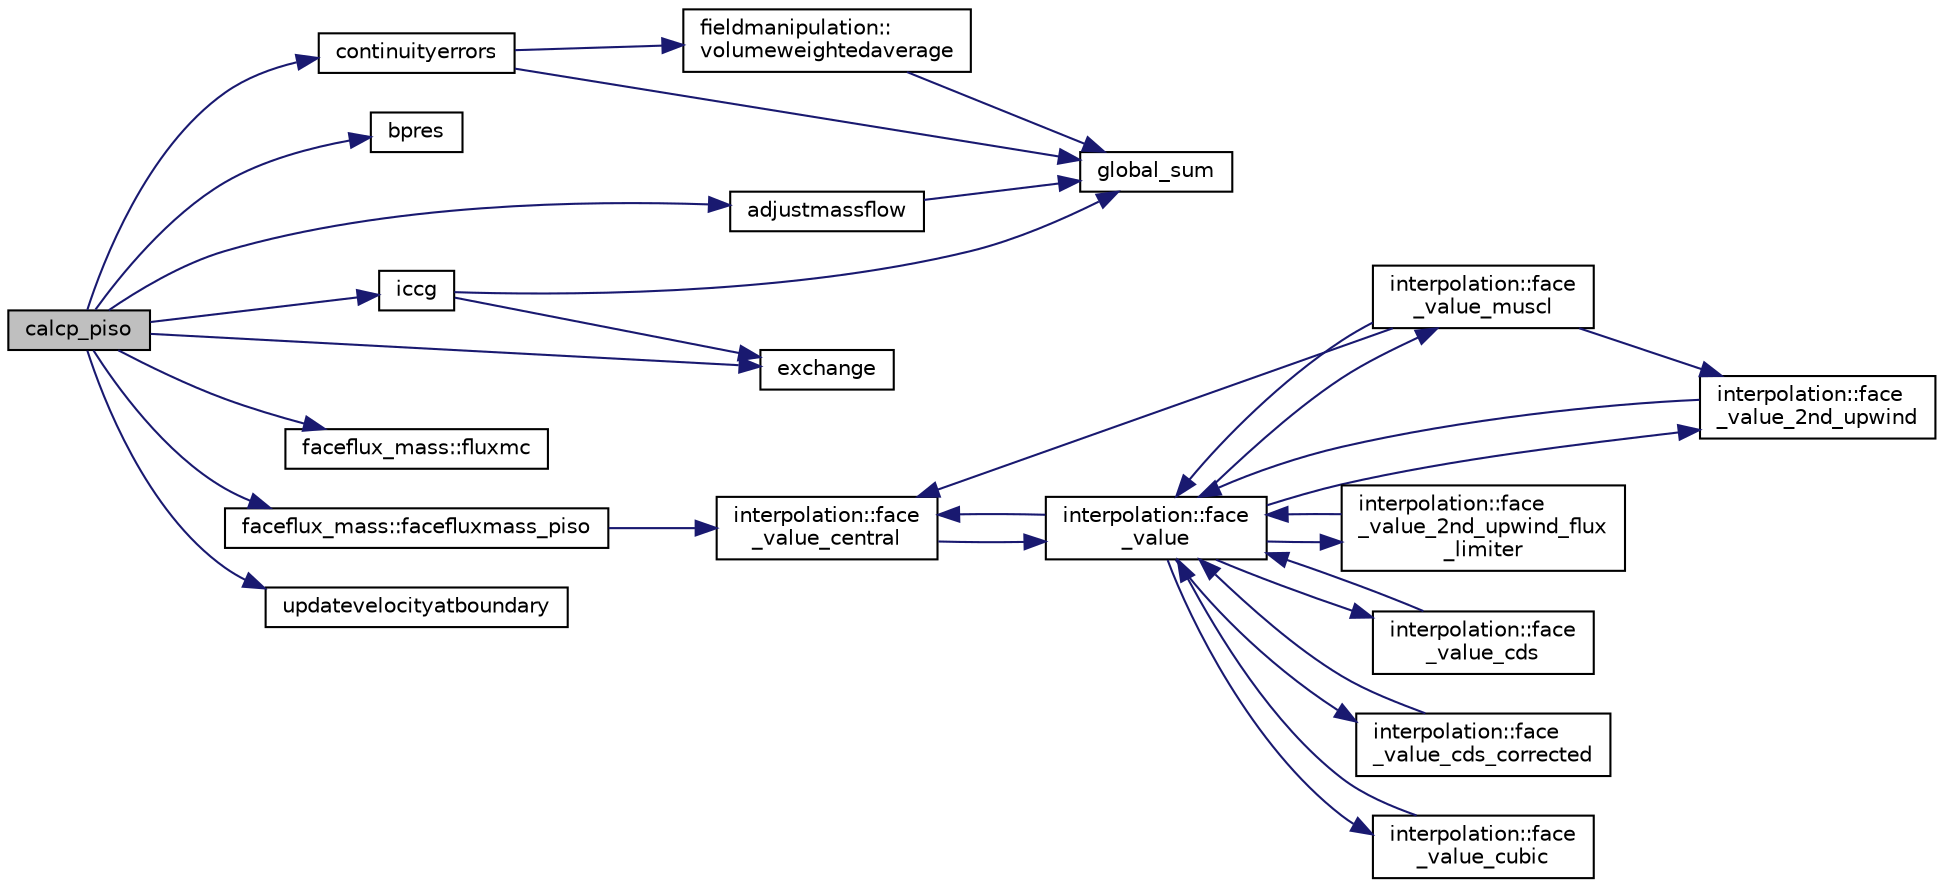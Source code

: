 digraph "calcp_piso"
{
 // LATEX_PDF_SIZE
  edge [fontname="Helvetica",fontsize="10",labelfontname="Helvetica",labelfontsize="10"];
  node [fontname="Helvetica",fontsize="10",shape=record];
  rankdir="LR";
  Node1 [label="calcp_piso",height=0.2,width=0.4,color="black", fillcolor="grey75", style="filled", fontcolor="black",tooltip=" "];
  Node1 -> Node2 [color="midnightblue",fontsize="10",style="solid",fontname="Helvetica"];
  Node2 [label="adjustmassflow",height=0.2,width=0.4,color="black", fillcolor="white", style="filled",URL="$adjustMassFlow_8f90.html#a0134627d1dd26c494025f2b66c15a393",tooltip=" "];
  Node2 -> Node3 [color="midnightblue",fontsize="10",style="solid",fontname="Helvetica"];
  Node3 [label="global_sum",height=0.2,width=0.4,color="black", fillcolor="white", style="filled",URL="$global__sum__mpi_8f90.html#a58e0607c82def5e112fdf461f29d2d9f",tooltip=" "];
  Node1 -> Node4 [color="midnightblue",fontsize="10",style="solid",fontname="Helvetica"];
  Node4 [label="bpres",height=0.2,width=0.4,color="black", fillcolor="white", style="filled",URL="$bpres_8f90.html#aee3bc6cde7646e9ea733a9b2c440e93a",tooltip=" "];
  Node1 -> Node5 [color="midnightblue",fontsize="10",style="solid",fontname="Helvetica"];
  Node5 [label="continuityerrors",height=0.2,width=0.4,color="black", fillcolor="white", style="filled",URL="$continuityErrors_8f90.html#ab3f90391ac7ad523a4231cb78ded3dc9",tooltip=" "];
  Node5 -> Node3 [color="midnightblue",fontsize="10",style="solid",fontname="Helvetica"];
  Node5 -> Node6 [color="midnightblue",fontsize="10",style="solid",fontname="Helvetica"];
  Node6 [label="fieldmanipulation::\lvolumeweightedaverage",height=0.2,width=0.4,color="black", fillcolor="white", style="filled",URL="$namespacefieldmanipulation.html#a0bdf9e1dcd8cee01d2a1f90bb96a1583",tooltip=" "];
  Node6 -> Node3 [color="midnightblue",fontsize="10",style="solid",fontname="Helvetica"];
  Node1 -> Node7 [color="midnightblue",fontsize="10",style="solid",fontname="Helvetica"];
  Node7 [label="exchange",height=0.2,width=0.4,color="black", fillcolor="white", style="filled",URL="$exchange_8f90.html#a5fc820a1936a17b779afe691729f2e84",tooltip=" "];
  Node1 -> Node8 [color="midnightblue",fontsize="10",style="solid",fontname="Helvetica"];
  Node8 [label="faceflux_mass::facefluxmass_piso",height=0.2,width=0.4,color="black", fillcolor="white", style="filled",URL="$namespacefaceflux__mass.html#ae73f110c08fa18ca7bb48808f22781a3",tooltip=" "];
  Node8 -> Node9 [color="midnightblue",fontsize="10",style="solid",fontname="Helvetica"];
  Node9 [label="interpolation::face\l_value_central",height=0.2,width=0.4,color="black", fillcolor="white", style="filled",URL="$namespaceinterpolation.html#ab244a4491720b6c92b4f5e6e2539e06c",tooltip=" "];
  Node9 -> Node10 [color="midnightblue",fontsize="10",style="solid",fontname="Helvetica"];
  Node10 [label="interpolation::face\l_value",height=0.2,width=0.4,color="black", fillcolor="white", style="filled",URL="$namespaceinterpolation.html#a4906644e7abbc98fe9e87749dd7ca907",tooltip=" "];
  Node10 -> Node11 [color="midnightblue",fontsize="10",style="solid",fontname="Helvetica"];
  Node11 [label="interpolation::face\l_value_2nd_upwind",height=0.2,width=0.4,color="black", fillcolor="white", style="filled",URL="$namespaceinterpolation.html#aad6795e9522c835edaf6484a063343cc",tooltip=" "];
  Node11 -> Node10 [color="midnightblue",fontsize="10",style="solid",fontname="Helvetica"];
  Node10 -> Node12 [color="midnightblue",fontsize="10",style="solid",fontname="Helvetica"];
  Node12 [label="interpolation::face\l_value_2nd_upwind_flux\l_limiter",height=0.2,width=0.4,color="black", fillcolor="white", style="filled",URL="$namespaceinterpolation.html#af5ae37f4a0cb45e47998b454659a6eb9",tooltip=" "];
  Node12 -> Node10 [color="midnightblue",fontsize="10",style="solid",fontname="Helvetica"];
  Node10 -> Node13 [color="midnightblue",fontsize="10",style="solid",fontname="Helvetica"];
  Node13 [label="interpolation::face\l_value_cds",height=0.2,width=0.4,color="black", fillcolor="white", style="filled",URL="$namespaceinterpolation.html#a2955420d11e2fbe30a99e4fefc374759",tooltip=" "];
  Node13 -> Node10 [color="midnightblue",fontsize="10",style="solid",fontname="Helvetica"];
  Node10 -> Node14 [color="midnightblue",fontsize="10",style="solid",fontname="Helvetica"];
  Node14 [label="interpolation::face\l_value_cds_corrected",height=0.2,width=0.4,color="black", fillcolor="white", style="filled",URL="$namespaceinterpolation.html#aebfa91890374b7e5e59f1342aa091a58",tooltip=" "];
  Node14 -> Node10 [color="midnightblue",fontsize="10",style="solid",fontname="Helvetica"];
  Node10 -> Node9 [color="midnightblue",fontsize="10",style="solid",fontname="Helvetica"];
  Node10 -> Node15 [color="midnightblue",fontsize="10",style="solid",fontname="Helvetica"];
  Node15 [label="interpolation::face\l_value_cubic",height=0.2,width=0.4,color="black", fillcolor="white", style="filled",URL="$namespaceinterpolation.html#a4e41ac87b8bddda70bf19622413544e8",tooltip=" "];
  Node15 -> Node10 [color="midnightblue",fontsize="10",style="solid",fontname="Helvetica"];
  Node10 -> Node16 [color="midnightblue",fontsize="10",style="solid",fontname="Helvetica"];
  Node16 [label="interpolation::face\l_value_muscl",height=0.2,width=0.4,color="black", fillcolor="white", style="filled",URL="$namespaceinterpolation.html#a69b9fafef9c399b908b8c8b6b7c7862d",tooltip=" "];
  Node16 -> Node10 [color="midnightblue",fontsize="10",style="solid",fontname="Helvetica"];
  Node16 -> Node11 [color="midnightblue",fontsize="10",style="solid",fontname="Helvetica"];
  Node16 -> Node9 [color="midnightblue",fontsize="10",style="solid",fontname="Helvetica"];
  Node1 -> Node17 [color="midnightblue",fontsize="10",style="solid",fontname="Helvetica"];
  Node17 [label="faceflux_mass::fluxmc",height=0.2,width=0.4,color="black", fillcolor="white", style="filled",URL="$namespacefaceflux__mass.html#a10e4d5e3230667bd512b3dbea8eba78b",tooltip=" "];
  Node1 -> Node18 [color="midnightblue",fontsize="10",style="solid",fontname="Helvetica"];
  Node18 [label="iccg",height=0.2,width=0.4,color="black", fillcolor="white", style="filled",URL="$iccg_8f90.html#a27d08a378d93281292c1a4031223563a",tooltip=" "];
  Node18 -> Node7 [color="midnightblue",fontsize="10",style="solid",fontname="Helvetica"];
  Node18 -> Node3 [color="midnightblue",fontsize="10",style="solid",fontname="Helvetica"];
  Node1 -> Node19 [color="midnightblue",fontsize="10",style="solid",fontname="Helvetica"];
  Node19 [label="updatevelocityatboundary",height=0.2,width=0.4,color="black", fillcolor="white", style="filled",URL="$updateVelocityAtBoundary_8f90.html#a49a2c6a521b64b63f8bcc51162791ab3",tooltip=" "];
}
